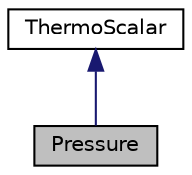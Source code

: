 digraph "Pressure"
{
 // INTERACTIVE_SVG=YES
 // LATEX_PDF_SIZE
  edge [fontname="Helvetica",fontsize="10",labelfontname="Helvetica",labelfontsize="10"];
  node [fontname="Helvetica",fontsize="10",shape=record];
  Node1 [label="Pressure",height=0.2,width=0.4,color="black", fillcolor="grey75", style="filled", fontcolor="black",tooltip="A type that describes pressure in units of Pa."];
  Node2 -> Node1 [dir="back",color="midnightblue",fontsize="10",style="solid",fontname="Helvetica"];
  Node2 [label="ThermoScalar",height=0.2,width=0.4,color="black", fillcolor="white", style="filled",URL="$classReaktoro_1_1ThermoScalarBase.html",tooltip=" "];
}
